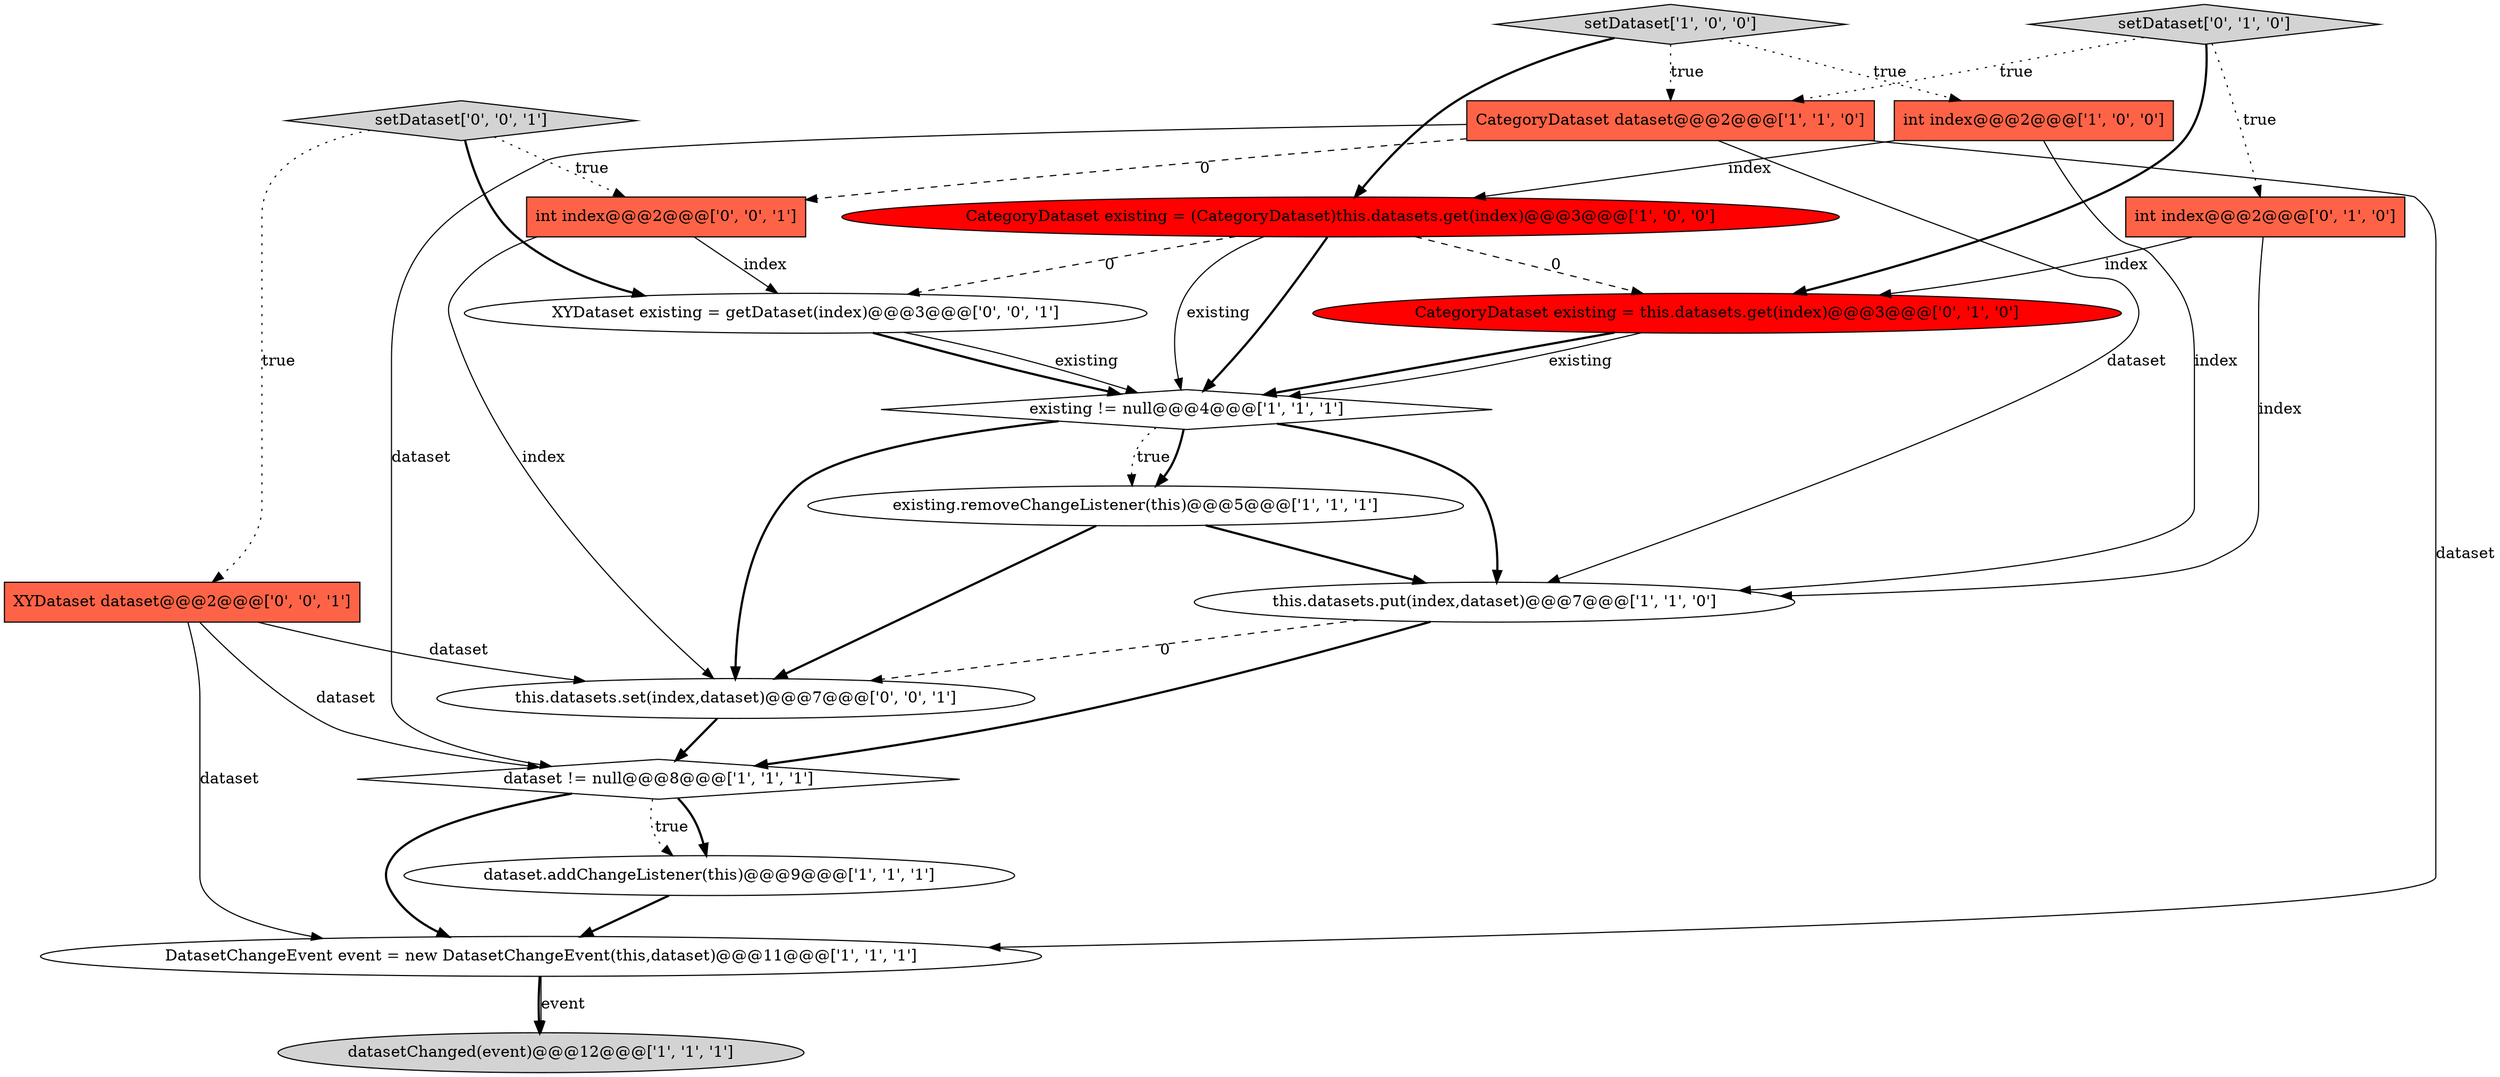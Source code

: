 digraph {
6 [style = filled, label = "dataset.addChangeListener(this)@@@9@@@['1', '1', '1']", fillcolor = white, shape = ellipse image = "AAA0AAABBB1BBB"];
13 [style = filled, label = "int index@@@2@@@['0', '1', '0']", fillcolor = tomato, shape = box image = "AAA0AAABBB2BBB"];
7 [style = filled, label = "DatasetChangeEvent event = new DatasetChangeEvent(this,dataset)@@@11@@@['1', '1', '1']", fillcolor = white, shape = ellipse image = "AAA0AAABBB1BBB"];
18 [style = filled, label = "setDataset['0', '0', '1']", fillcolor = lightgray, shape = diamond image = "AAA0AAABBB3BBB"];
8 [style = filled, label = "dataset != null@@@8@@@['1', '1', '1']", fillcolor = white, shape = diamond image = "AAA0AAABBB1BBB"];
0 [style = filled, label = "CategoryDataset existing = (CategoryDataset)this.datasets.get(index)@@@3@@@['1', '0', '0']", fillcolor = red, shape = ellipse image = "AAA1AAABBB1BBB"];
17 [style = filled, label = "int index@@@2@@@['0', '0', '1']", fillcolor = tomato, shape = box image = "AAA0AAABBB3BBB"];
14 [style = filled, label = "XYDataset dataset@@@2@@@['0', '0', '1']", fillcolor = tomato, shape = box image = "AAA0AAABBB3BBB"];
16 [style = filled, label = "XYDataset existing = getDataset(index)@@@3@@@['0', '0', '1']", fillcolor = white, shape = ellipse image = "AAA0AAABBB3BBB"];
11 [style = filled, label = "CategoryDataset existing = this.datasets.get(index)@@@3@@@['0', '1', '0']", fillcolor = red, shape = ellipse image = "AAA1AAABBB2BBB"];
3 [style = filled, label = "existing != null@@@4@@@['1', '1', '1']", fillcolor = white, shape = diamond image = "AAA0AAABBB1BBB"];
2 [style = filled, label = "datasetChanged(event)@@@12@@@['1', '1', '1']", fillcolor = lightgray, shape = ellipse image = "AAA0AAABBB1BBB"];
1 [style = filled, label = "setDataset['1', '0', '0']", fillcolor = lightgray, shape = diamond image = "AAA0AAABBB1BBB"];
15 [style = filled, label = "this.datasets.set(index,dataset)@@@7@@@['0', '0', '1']", fillcolor = white, shape = ellipse image = "AAA0AAABBB3BBB"];
4 [style = filled, label = "existing.removeChangeListener(this)@@@5@@@['1', '1', '1']", fillcolor = white, shape = ellipse image = "AAA0AAABBB1BBB"];
10 [style = filled, label = "CategoryDataset dataset@@@2@@@['1', '1', '0']", fillcolor = tomato, shape = box image = "AAA0AAABBB1BBB"];
5 [style = filled, label = "this.datasets.put(index,dataset)@@@7@@@['1', '1', '0']", fillcolor = white, shape = ellipse image = "AAA0AAABBB1BBB"];
12 [style = filled, label = "setDataset['0', '1', '0']", fillcolor = lightgray, shape = diamond image = "AAA0AAABBB2BBB"];
9 [style = filled, label = "int index@@@2@@@['1', '0', '0']", fillcolor = tomato, shape = box image = "AAA0AAABBB1BBB"];
0->3 [style = bold, label=""];
16->3 [style = bold, label=""];
5->8 [style = bold, label=""];
14->15 [style = solid, label="dataset"];
17->16 [style = solid, label="index"];
17->15 [style = solid, label="index"];
1->10 [style = dotted, label="true"];
9->0 [style = solid, label="index"];
0->3 [style = solid, label="existing"];
10->7 [style = solid, label="dataset"];
12->11 [style = bold, label=""];
4->15 [style = bold, label=""];
0->16 [style = dashed, label="0"];
3->4 [style = dotted, label="true"];
8->6 [style = bold, label=""];
3->15 [style = bold, label=""];
0->11 [style = dashed, label="0"];
1->0 [style = bold, label=""];
3->4 [style = bold, label=""];
18->14 [style = dotted, label="true"];
14->8 [style = solid, label="dataset"];
8->7 [style = bold, label=""];
14->7 [style = solid, label="dataset"];
10->5 [style = solid, label="dataset"];
16->3 [style = solid, label="existing"];
3->5 [style = bold, label=""];
18->16 [style = bold, label=""];
12->13 [style = dotted, label="true"];
8->6 [style = dotted, label="true"];
12->10 [style = dotted, label="true"];
11->3 [style = bold, label=""];
13->5 [style = solid, label="index"];
7->2 [style = bold, label=""];
1->9 [style = dotted, label="true"];
10->17 [style = dashed, label="0"];
13->11 [style = solid, label="index"];
18->17 [style = dotted, label="true"];
10->8 [style = solid, label="dataset"];
6->7 [style = bold, label=""];
5->15 [style = dashed, label="0"];
4->5 [style = bold, label=""];
15->8 [style = bold, label=""];
11->3 [style = solid, label="existing"];
9->5 [style = solid, label="index"];
7->2 [style = solid, label="event"];
}
